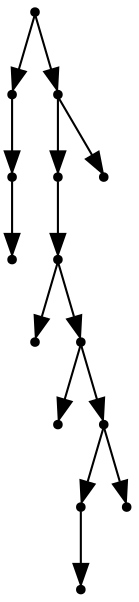 digraph {
  14 [shape=point];
  2 [shape=point];
  1 [shape=point];
  0 [shape=point];
  13 [shape=point];
  11 [shape=point];
  10 [shape=point];
  3 [shape=point];
  9 [shape=point];
  4 [shape=point];
  8 [shape=point];
  6 [shape=point];
  5 [shape=point];
  7 [shape=point];
  12 [shape=point];
14 -> 2;
2 -> 1;
1 -> 0;
14 -> 13;
13 -> 11;
11 -> 10;
10 -> 3;
10 -> 9;
9 -> 4;
9 -> 8;
8 -> 6;
6 -> 5;
8 -> 7;
13 -> 12;
}
